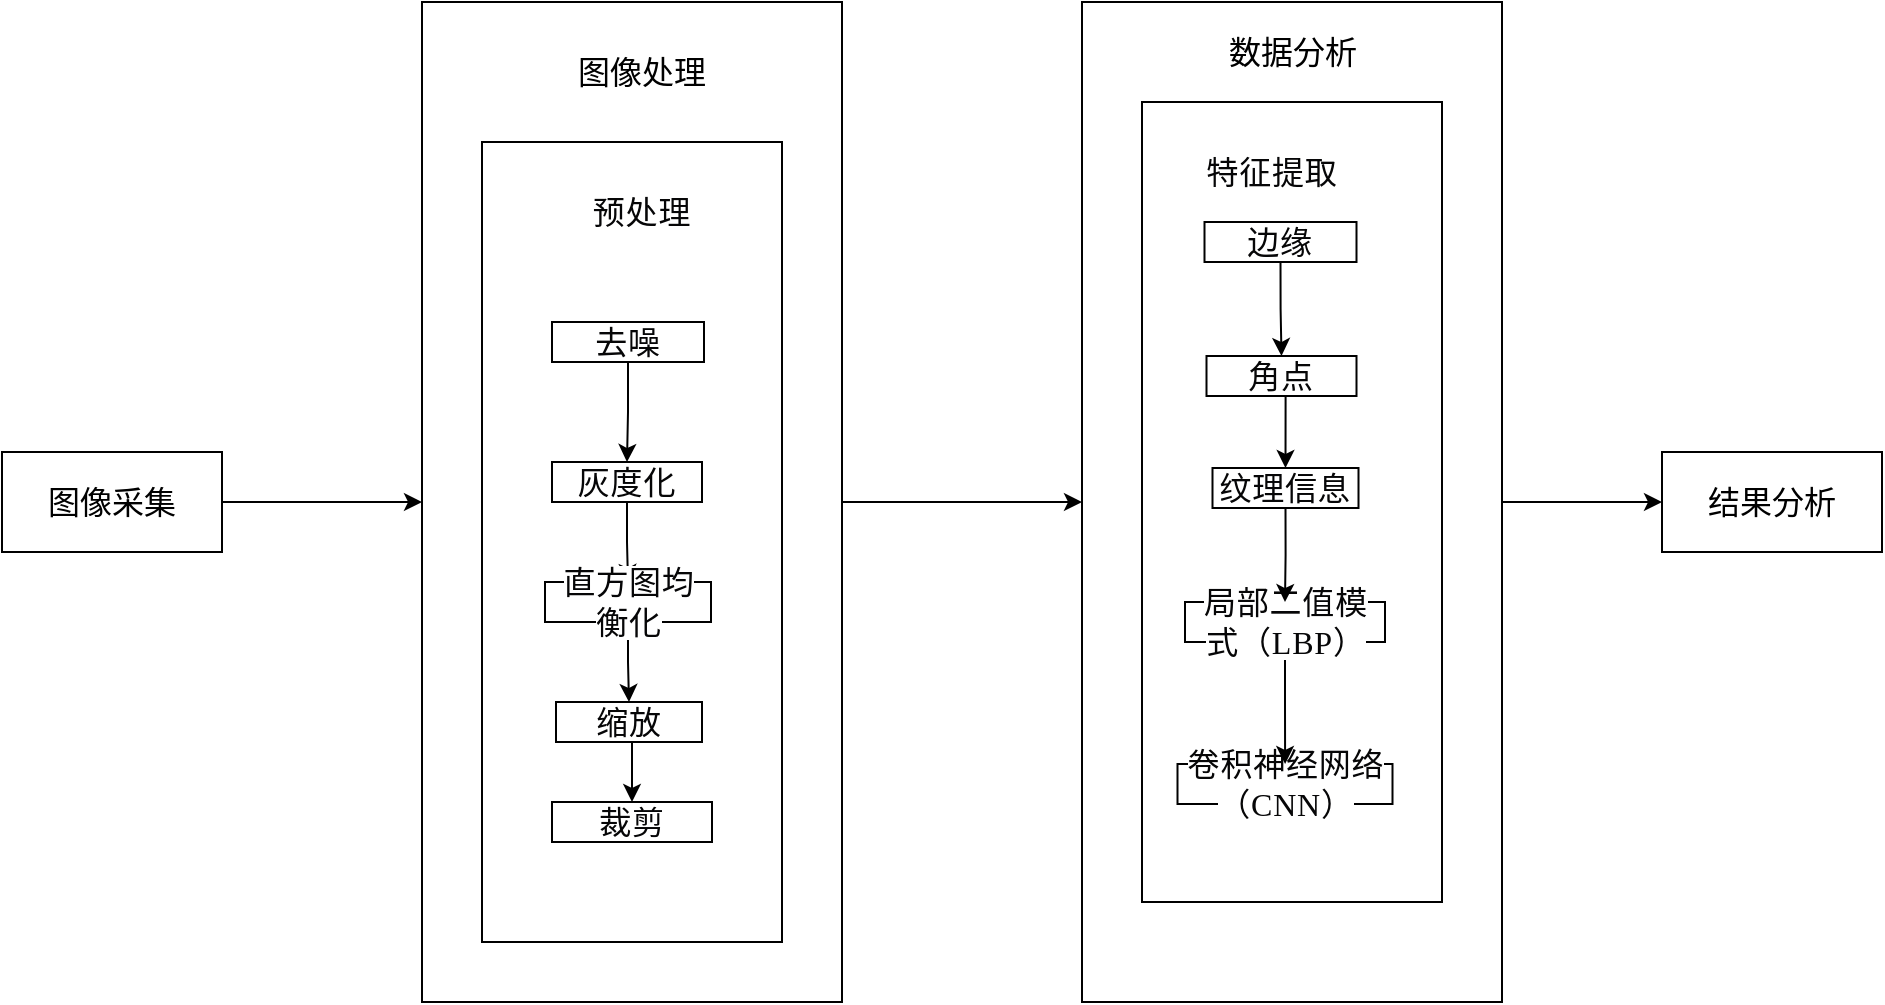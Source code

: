 <mxfile version="24.1.0" type="device">
  <diagram name="第 1 页" id="-sbivWZDDc9PYxK9tSIq">
    <mxGraphModel dx="1290" dy="621" grid="1" gridSize="10" guides="1" tooltips="1" connect="1" arrows="1" fold="1" page="1" pageScale="1" pageWidth="827" pageHeight="1169" math="0" shadow="0">
      <root>
        <mxCell id="0" />
        <mxCell id="1" parent="0" />
        <mxCell id="mMYE7S6WewrtYYCNS6ZU-59" style="edgeStyle=orthogonalEdgeStyle;rounded=0;orthogonalLoop=1;jettySize=auto;html=1;exitX=1;exitY=0.5;exitDx=0;exitDy=0;entryX=0;entryY=0.5;entryDx=0;entryDy=0;" edge="1" parent="1" source="mMYE7S6WewrtYYCNS6ZU-1" target="mMYE7S6WewrtYYCNS6ZU-2">
          <mxGeometry relative="1" as="geometry" />
        </mxCell>
        <mxCell id="mMYE7S6WewrtYYCNS6ZU-1" value="&lt;p class=&quot;MsoNormal&quot;&gt;&lt;span style=&quot;font-family: 宋体; font-size: 12pt;&quot;&gt;图像采集&lt;/span&gt;&lt;/p&gt;" style="rounded=0;whiteSpace=wrap;html=1;" vertex="1" parent="1">
          <mxGeometry x="10" y="325" width="110" height="50" as="geometry" />
        </mxCell>
        <mxCell id="mMYE7S6WewrtYYCNS6ZU-60" style="edgeStyle=orthogonalEdgeStyle;rounded=0;orthogonalLoop=1;jettySize=auto;html=1;exitX=1;exitY=0.5;exitDx=0;exitDy=0;entryX=0;entryY=0.5;entryDx=0;entryDy=0;" edge="1" parent="1" source="mMYE7S6WewrtYYCNS6ZU-2" target="mMYE7S6WewrtYYCNS6ZU-27">
          <mxGeometry relative="1" as="geometry" />
        </mxCell>
        <mxCell id="mMYE7S6WewrtYYCNS6ZU-2" value="" style="rounded=0;whiteSpace=wrap;html=1;" vertex="1" parent="1">
          <mxGeometry x="220" y="100" width="210" height="500" as="geometry" />
        </mxCell>
        <mxCell id="mMYE7S6WewrtYYCNS6ZU-3" value="&lt;p class=&quot;MsoNormal&quot;&gt;&lt;span style=&quot;font-family: 宋体; font-size: 12pt;&quot;&gt;结果分析&lt;/span&gt;&lt;/p&gt;" style="rounded=0;whiteSpace=wrap;html=1;" vertex="1" parent="1">
          <mxGeometry x="840" y="325" width="110" height="50" as="geometry" />
        </mxCell>
        <mxCell id="mMYE7S6WewrtYYCNS6ZU-5" value="&lt;span style=&quot;font-family: 宋体; font-size: 16px; text-indent: 28px;&quot;&gt;图像处理&lt;/span&gt;" style="text;html=1;align=center;verticalAlign=middle;whiteSpace=wrap;rounded=0;" vertex="1" parent="1">
          <mxGeometry x="290" y="120" width="80" height="30" as="geometry" />
        </mxCell>
        <mxCell id="mMYE7S6WewrtYYCNS6ZU-8" value="" style="rounded=0;whiteSpace=wrap;html=1;" vertex="1" parent="1">
          <mxGeometry x="250" y="170" width="150" height="400" as="geometry" />
        </mxCell>
        <mxCell id="mMYE7S6WewrtYYCNS6ZU-10" value="&lt;p class=&quot;MsoNormal&quot;&gt;&lt;span style=&quot;font-family: 宋体; color: rgb(6, 6, 7); letter-spacing: 0.3pt; font-size: 12pt; background: rgb(255, 255, 255);&quot; class=&quot;15&quot;&gt;&lt;font face=&quot;宋体&quot;&gt;预处理&lt;/font&gt;&lt;/span&gt;&lt;/p&gt;" style="text;html=1;align=center;verticalAlign=middle;whiteSpace=wrap;rounded=0;" vertex="1" parent="1">
          <mxGeometry x="290" y="190" width="80" height="30" as="geometry" />
        </mxCell>
        <mxCell id="mMYE7S6WewrtYYCNS6ZU-24" style="edgeStyle=orthogonalEdgeStyle;rounded=0;orthogonalLoop=1;jettySize=auto;html=1;exitX=0.5;exitY=1;exitDx=0;exitDy=0;entryX=0.5;entryY=0;entryDx=0;entryDy=0;" edge="1" parent="1" source="mMYE7S6WewrtYYCNS6ZU-11" target="mMYE7S6WewrtYYCNS6ZU-12">
          <mxGeometry relative="1" as="geometry" />
        </mxCell>
        <mxCell id="mMYE7S6WewrtYYCNS6ZU-11" value="&lt;p class=&quot;MsoNormal&quot;&gt;&lt;span style=&quot;font-family: 宋体; color: rgb(6, 6, 7); letter-spacing: 0.3pt; font-size: 12pt; background: rgb(255, 255, 255);&quot;&gt;&lt;font face=&quot;宋体&quot;&gt;去噪&lt;/font&gt;&lt;/span&gt;&lt;/p&gt;" style="rounded=0;whiteSpace=wrap;html=1;" vertex="1" parent="1">
          <mxGeometry x="285" y="260" width="76" height="20" as="geometry" />
        </mxCell>
        <mxCell id="mMYE7S6WewrtYYCNS6ZU-25" style="edgeStyle=orthogonalEdgeStyle;rounded=0;orthogonalLoop=1;jettySize=auto;html=1;exitX=0.5;exitY=1;exitDx=0;exitDy=0;" edge="1" parent="1" source="mMYE7S6WewrtYYCNS6ZU-12" target="mMYE7S6WewrtYYCNS6ZU-13">
          <mxGeometry relative="1" as="geometry" />
        </mxCell>
        <mxCell id="mMYE7S6WewrtYYCNS6ZU-12" value="&lt;p class=&quot;MsoNormal&quot;&gt;&lt;span style=&quot;font-family: 宋体; color: rgb(6, 6, 7); letter-spacing: 0.3pt; font-size: 12pt; background: rgb(255, 255, 255);&quot;&gt;&lt;font face=&quot;宋体&quot;&gt;灰度化&lt;/font&gt;&lt;/span&gt;&lt;/p&gt;" style="rounded=0;whiteSpace=wrap;html=1;" vertex="1" parent="1">
          <mxGeometry x="285" y="330" width="75" height="20" as="geometry" />
        </mxCell>
        <mxCell id="mMYE7S6WewrtYYCNS6ZU-22" style="edgeStyle=orthogonalEdgeStyle;rounded=0;orthogonalLoop=1;jettySize=auto;html=1;exitX=0.5;exitY=1;exitDx=0;exitDy=0;" edge="1" parent="1" source="mMYE7S6WewrtYYCNS6ZU-13" target="mMYE7S6WewrtYYCNS6ZU-14">
          <mxGeometry relative="1" as="geometry" />
        </mxCell>
        <mxCell id="mMYE7S6WewrtYYCNS6ZU-13" value="&lt;p class=&quot;MsoNormal&quot;&gt;&lt;span style=&quot;font-family: 宋体; color: rgb(6, 6, 7); letter-spacing: 0.3pt; font-size: 12pt; background: rgb(255, 255, 255);&quot;&gt;&lt;font face=&quot;宋体&quot;&gt;直方图均衡化&lt;/font&gt;&lt;/span&gt;&lt;/p&gt;" style="rounded=0;whiteSpace=wrap;html=1;" vertex="1" parent="1">
          <mxGeometry x="281.5" y="390" width="83" height="20" as="geometry" />
        </mxCell>
        <mxCell id="mMYE7S6WewrtYYCNS6ZU-26" style="edgeStyle=orthogonalEdgeStyle;rounded=0;orthogonalLoop=1;jettySize=auto;html=1;exitX=0.5;exitY=1;exitDx=0;exitDy=0;entryX=0.5;entryY=0;entryDx=0;entryDy=0;" edge="1" parent="1" source="mMYE7S6WewrtYYCNS6ZU-14" target="mMYE7S6WewrtYYCNS6ZU-15">
          <mxGeometry relative="1" as="geometry" />
        </mxCell>
        <mxCell id="mMYE7S6WewrtYYCNS6ZU-14" value="&lt;p class=&quot;MsoNormal&quot;&gt;&lt;span style=&quot;font-family: 宋体; color: rgb(6, 6, 7); letter-spacing: 0.3pt; font-size: 12pt; background: rgb(255, 255, 255);&quot;&gt;&lt;font face=&quot;宋体&quot;&gt;缩放&lt;/font&gt;&lt;/span&gt;&lt;/p&gt;" style="rounded=0;whiteSpace=wrap;html=1;" vertex="1" parent="1">
          <mxGeometry x="287" y="450" width="73" height="20" as="geometry" />
        </mxCell>
        <mxCell id="mMYE7S6WewrtYYCNS6ZU-15" value="&lt;p class=&quot;MsoNormal&quot;&gt;&lt;span style=&quot;font-family: 宋体; color: rgb(6, 6, 7); letter-spacing: 0.3pt; font-size: 12pt; background: rgb(255, 255, 255);&quot;&gt;&lt;font face=&quot;宋体&quot;&gt;裁剪&lt;/font&gt;&lt;/span&gt;&lt;/p&gt;" style="rounded=0;whiteSpace=wrap;html=1;" vertex="1" parent="1">
          <mxGeometry x="285" y="500" width="80" height="20" as="geometry" />
        </mxCell>
        <mxCell id="mMYE7S6WewrtYYCNS6ZU-61" style="edgeStyle=orthogonalEdgeStyle;rounded=0;orthogonalLoop=1;jettySize=auto;html=1;exitX=1;exitY=0.5;exitDx=0;exitDy=0;entryX=0;entryY=0.5;entryDx=0;entryDy=0;" edge="1" parent="1" source="mMYE7S6WewrtYYCNS6ZU-27" target="mMYE7S6WewrtYYCNS6ZU-3">
          <mxGeometry relative="1" as="geometry" />
        </mxCell>
        <mxCell id="mMYE7S6WewrtYYCNS6ZU-27" value="" style="rounded=0;whiteSpace=wrap;html=1;" vertex="1" parent="1">
          <mxGeometry x="550" y="100" width="210" height="500" as="geometry" />
        </mxCell>
        <mxCell id="mMYE7S6WewrtYYCNS6ZU-29" value="" style="rounded=0;whiteSpace=wrap;html=1;" vertex="1" parent="1">
          <mxGeometry x="580" y="150" width="150" height="400" as="geometry" />
        </mxCell>
        <mxCell id="mMYE7S6WewrtYYCNS6ZU-30" value="&lt;div style=&quot;text-indent: 28px;&quot;&gt;&lt;span style=&quot;background-color: initial; font-size: 16px;&quot;&gt;&lt;font face=&quot;宋体&quot;&gt;数据分析&lt;/font&gt;&lt;/span&gt;&lt;/div&gt;" style="text;html=1;align=center;verticalAlign=middle;whiteSpace=wrap;rounded=0;" vertex="1" parent="1">
          <mxGeometry x="588.5" y="110" width="105" height="30" as="geometry" />
        </mxCell>
        <mxCell id="mMYE7S6WewrtYYCNS6ZU-31" value="&lt;p class=&quot;MsoNormal&quot;&gt;&lt;span style=&quot;font-family: 宋体; color: rgb(6, 6, 7); letter-spacing: 0.3pt; font-size: 12pt; background: rgb(255, 255, 255);&quot; class=&quot;15&quot;&gt;&lt;font face=&quot;宋体&quot;&gt;特征提取&lt;/font&gt;&lt;/span&gt;&lt;/p&gt;" style="text;html=1;align=center;verticalAlign=middle;whiteSpace=wrap;rounded=0;" vertex="1" parent="1">
          <mxGeometry x="605" y="170" width="80" height="30" as="geometry" />
        </mxCell>
        <mxCell id="mMYE7S6WewrtYYCNS6ZU-47" style="edgeStyle=orthogonalEdgeStyle;rounded=0;orthogonalLoop=1;jettySize=auto;html=1;exitX=0.5;exitY=1;exitDx=0;exitDy=0;entryX=0.5;entryY=0;entryDx=0;entryDy=0;" edge="1" parent="1" source="mMYE7S6WewrtYYCNS6ZU-33" target="mMYE7S6WewrtYYCNS6ZU-35">
          <mxGeometry relative="1" as="geometry" />
        </mxCell>
        <mxCell id="mMYE7S6WewrtYYCNS6ZU-33" value="&lt;p class=&quot;MsoNormal&quot;&gt;&lt;span style=&quot;font-family: 宋体; color: rgb(6, 6, 7); letter-spacing: 0.3pt; font-size: 12pt; background: rgb(255, 255, 255);&quot;&gt;&lt;font face=&quot;宋体&quot;&gt;边缘&lt;/font&gt;&lt;/span&gt;&lt;/p&gt;" style="rounded=0;whiteSpace=wrap;html=1;" vertex="1" parent="1">
          <mxGeometry x="611.25" y="210" width="76" height="20" as="geometry" />
        </mxCell>
        <mxCell id="mMYE7S6WewrtYYCNS6ZU-58" style="edgeStyle=orthogonalEdgeStyle;rounded=0;orthogonalLoop=1;jettySize=auto;html=1;exitX=0.5;exitY=1;exitDx=0;exitDy=0;entryX=0.5;entryY=0;entryDx=0;entryDy=0;" edge="1" parent="1" source="mMYE7S6WewrtYYCNS6ZU-35" target="mMYE7S6WewrtYYCNS6ZU-40">
          <mxGeometry relative="1" as="geometry" />
        </mxCell>
        <mxCell id="mMYE7S6WewrtYYCNS6ZU-35" value="&lt;p class=&quot;MsoNormal&quot;&gt;&lt;span style=&quot;font-family: 宋体; color: rgb(6, 6, 7); letter-spacing: 0.3pt; font-size: 12pt; background: rgb(255, 255, 255);&quot;&gt;&lt;font face=&quot;宋体&quot;&gt;角点&lt;/font&gt;&lt;/span&gt;&lt;/p&gt;" style="rounded=0;whiteSpace=wrap;html=1;" vertex="1" parent="1">
          <mxGeometry x="612.25" y="277" width="75" height="20" as="geometry" />
        </mxCell>
        <mxCell id="mMYE7S6WewrtYYCNS6ZU-37" value="&lt;p class=&quot;MsoNormal&quot;&gt;&lt;span style=&quot;font-family: 宋体; color: rgb(6, 6, 7); letter-spacing: 0.3pt; font-size: 12pt; background: rgb(255, 255, 255);&quot;&gt;&lt;font face=&quot;宋体&quot;&gt;卷积神经网络（&lt;/font&gt;&lt;font face=&quot;宋体&quot;&gt;CNN）&lt;/font&gt;&lt;/span&gt;&lt;/p&gt;" style="rounded=0;whiteSpace=wrap;html=1;" vertex="1" parent="1">
          <mxGeometry x="597.75" y="481" width="107.5" height="20" as="geometry" />
        </mxCell>
        <mxCell id="mMYE7S6WewrtYYCNS6ZU-50" value="" style="edgeStyle=orthogonalEdgeStyle;rounded=0;orthogonalLoop=1;jettySize=auto;html=1;" edge="1" parent="1" source="mMYE7S6WewrtYYCNS6ZU-38" target="mMYE7S6WewrtYYCNS6ZU-37">
          <mxGeometry relative="1" as="geometry" />
        </mxCell>
        <mxCell id="mMYE7S6WewrtYYCNS6ZU-38" value="&lt;p class=&quot;MsoNormal&quot;&gt;&lt;span style=&quot;font-family: 宋体; color: rgb(6, 6, 7); letter-spacing: 0.3pt; font-size: 12pt; background: rgb(255, 255, 255);&quot;&gt;&lt;font face=&quot;宋体&quot;&gt;局部二值模式（&lt;/font&gt;&lt;font face=&quot;宋体&quot;&gt;LBP）&lt;/font&gt;&lt;/span&gt;&lt;/p&gt;" style="rounded=0;whiteSpace=wrap;html=1;" vertex="1" parent="1">
          <mxGeometry x="601.5" y="400" width="100" height="20" as="geometry" />
        </mxCell>
        <mxCell id="mMYE7S6WewrtYYCNS6ZU-49" style="edgeStyle=orthogonalEdgeStyle;rounded=0;orthogonalLoop=1;jettySize=auto;html=1;exitX=0.5;exitY=1;exitDx=0;exitDy=0;entryX=0.5;entryY=0;entryDx=0;entryDy=0;" edge="1" parent="1" source="mMYE7S6WewrtYYCNS6ZU-40" target="mMYE7S6WewrtYYCNS6ZU-38">
          <mxGeometry relative="1" as="geometry" />
        </mxCell>
        <mxCell id="mMYE7S6WewrtYYCNS6ZU-40" value="&lt;p class=&quot;MsoNormal&quot;&gt;&lt;span style=&quot;font-family: 宋体; color: rgb(6, 6, 7); letter-spacing: 0.3pt; font-size: 12pt; background: rgb(255, 255, 255);&quot;&gt;&lt;font face=&quot;宋体&quot;&gt;纹理信息&lt;/font&gt;&lt;/span&gt;&lt;/p&gt;" style="rounded=0;whiteSpace=wrap;html=1;" vertex="1" parent="1">
          <mxGeometry x="615.25" y="333" width="73" height="20" as="geometry" />
        </mxCell>
      </root>
    </mxGraphModel>
  </diagram>
</mxfile>
